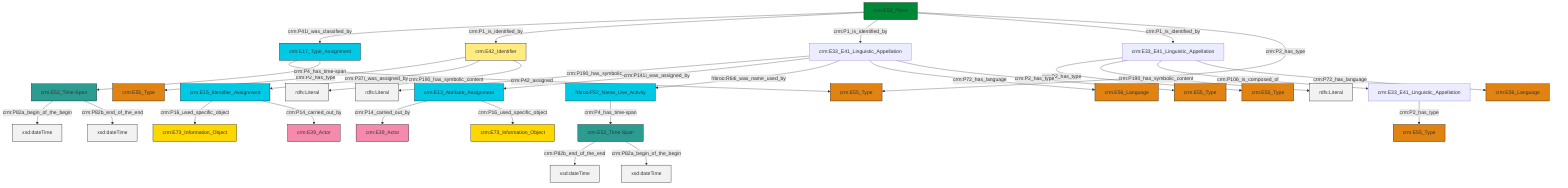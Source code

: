 graph TD
classDef Literal fill:#f2f2f2,stroke:#000000;
classDef CRM_Entity fill:#FFFFFF,stroke:#000000;
classDef Temporal_Entity fill:#00C9E6, stroke:#000000;
classDef Type fill:#E18312, stroke:#000000;
classDef Time-Span fill:#2C9C91, stroke:#000000;
classDef Appellation fill:#FFEB7F, stroke:#000000;
classDef Place fill:#008836, stroke:#000000;
classDef Persistent_Item fill:#B266B2, stroke:#000000;
classDef Conceptual_Object fill:#FFD700, stroke:#000000;
classDef Physical_Thing fill:#D2B48C, stroke:#000000;
classDef Actor fill:#f58aad, stroke:#000000;
classDef PC_Classes fill:#4ce600, stroke:#000000;
classDef Multi fill:#cccccc,stroke:#000000;

0["crm:E33_E41_Linguistic_Appellation"]:::Default -->|crm:P190_has_symbolic_content| 1[rdfs:Literal]:::Literal
4["crm:E42_Identifier"]:::Appellation -->|crm:P2_has_type| 5["crm:E55_Type"]:::Type
8["crm:E52_Time-Span"]:::Time-Span -->|crm:P82a_begin_of_the_begin| 9[xsd:dateTime]:::Literal
0["crm:E33_E41_Linguistic_Appellation"]:::Default -->|crm:P141i_was_assigned_by| 10["crm:E13_Attribute_Assignment"]:::Temporal_Entity
2["crm:E33_E41_Linguistic_Appellation"]:::Default -->|crm:P2_has_type| 11["crm:E55_Type"]:::Type
4["crm:E42_Identifier"]:::Appellation -->|crm:P37i_was_assigned_by| 13["crm:E15_Identifier_Assignment"]:::Temporal_Entity
19["crm:E17_Type_Assignment"]:::Temporal_Entity -->|crm:P42_assigned| 17["crm:E55_Type"]:::Type
2["crm:E33_E41_Linguistic_Appellation"]:::Default -->|crm:P190_has_symbolic_content| 20[rdfs:Literal]:::Literal
13["crm:E15_Identifier_Assignment"]:::Temporal_Entity -->|crm:P16_used_specific_object| 21["crm:E73_Information_Object"]:::Conceptual_Object
8["crm:E52_Time-Span"]:::Time-Span -->|crm:P82b_end_of_the_end| 23[xsd:dateTime]:::Literal
24["crm:E53_Place"]:::Place -->|crm:P41i_was_classified_by| 19["crm:E17_Type_Assignment"]:::Temporal_Entity
0["crm:E33_E41_Linguistic_Appellation"]:::Default -->|frbroo:R64i_was_name_used_by| 15["frbroo:F52_Name_Use_Activity"]:::Temporal_Entity
19["crm:E17_Type_Assignment"]:::Temporal_Entity -->|crm:P4_has_time-span| 8["crm:E52_Time-Span"]:::Time-Span
2["crm:E33_E41_Linguistic_Appellation"]:::Default -->|crm:P106_is_composed_of| 6["crm:E33_E41_Linguistic_Appellation"]:::Default
2["crm:E33_E41_Linguistic_Appellation"]:::Default -->|crm:P72_has_language| 30["crm:E56_Language"]:::Type
4["crm:E42_Identifier"]:::Appellation -->|crm:P190_has_symbolic_content| 35[rdfs:Literal]:::Literal
24["crm:E53_Place"]:::Place -->|crm:P1_is_identified_by| 4["crm:E42_Identifier"]:::Appellation
13["crm:E15_Identifier_Assignment"]:::Temporal_Entity -->|crm:P14_carried_out_by| 42["crm:E39_Actor"]:::Actor
0["crm:E33_E41_Linguistic_Appellation"]:::Default -->|crm:P72_has_language| 38["crm:E56_Language"]:::Type
24["crm:E53_Place"]:::Place -->|crm:P1_is_identified_by| 0["crm:E33_E41_Linguistic_Appellation"]:::Default
6["crm:E33_E41_Linguistic_Appellation"]:::Default -->|crm:P2_has_type| 45["crm:E55_Type"]:::Type
24["crm:E53_Place"]:::Place -->|crm:P1_is_identified_by| 2["crm:E33_E41_Linguistic_Appellation"]:::Default
27["crm:E52_Time-Span"]:::Time-Span -->|crm:P82b_end_of_the_end| 46[xsd:dateTime]:::Literal
15["frbroo:F52_Name_Use_Activity"]:::Temporal_Entity -->|crm:P4_has_time-span| 27["crm:E52_Time-Span"]:::Time-Span
10["crm:E13_Attribute_Assignment"]:::Temporal_Entity -->|crm:P14_carried_out_by| 31["crm:E39_Actor"]:::Actor
10["crm:E13_Attribute_Assignment"]:::Temporal_Entity -->|crm:P16_used_specific_object| 36["crm:E73_Information_Object"]:::Conceptual_Object
24["crm:E53_Place"]:::Place -->|crm:P2_has_type| 17["crm:E55_Type"]:::Type
27["crm:E52_Time-Span"]:::Time-Span -->|crm:P82a_begin_of_the_begin| 51[xsd:dateTime]:::Literal
0["crm:E33_E41_Linguistic_Appellation"]:::Default -->|crm:P2_has_type| 33["crm:E55_Type"]:::Type